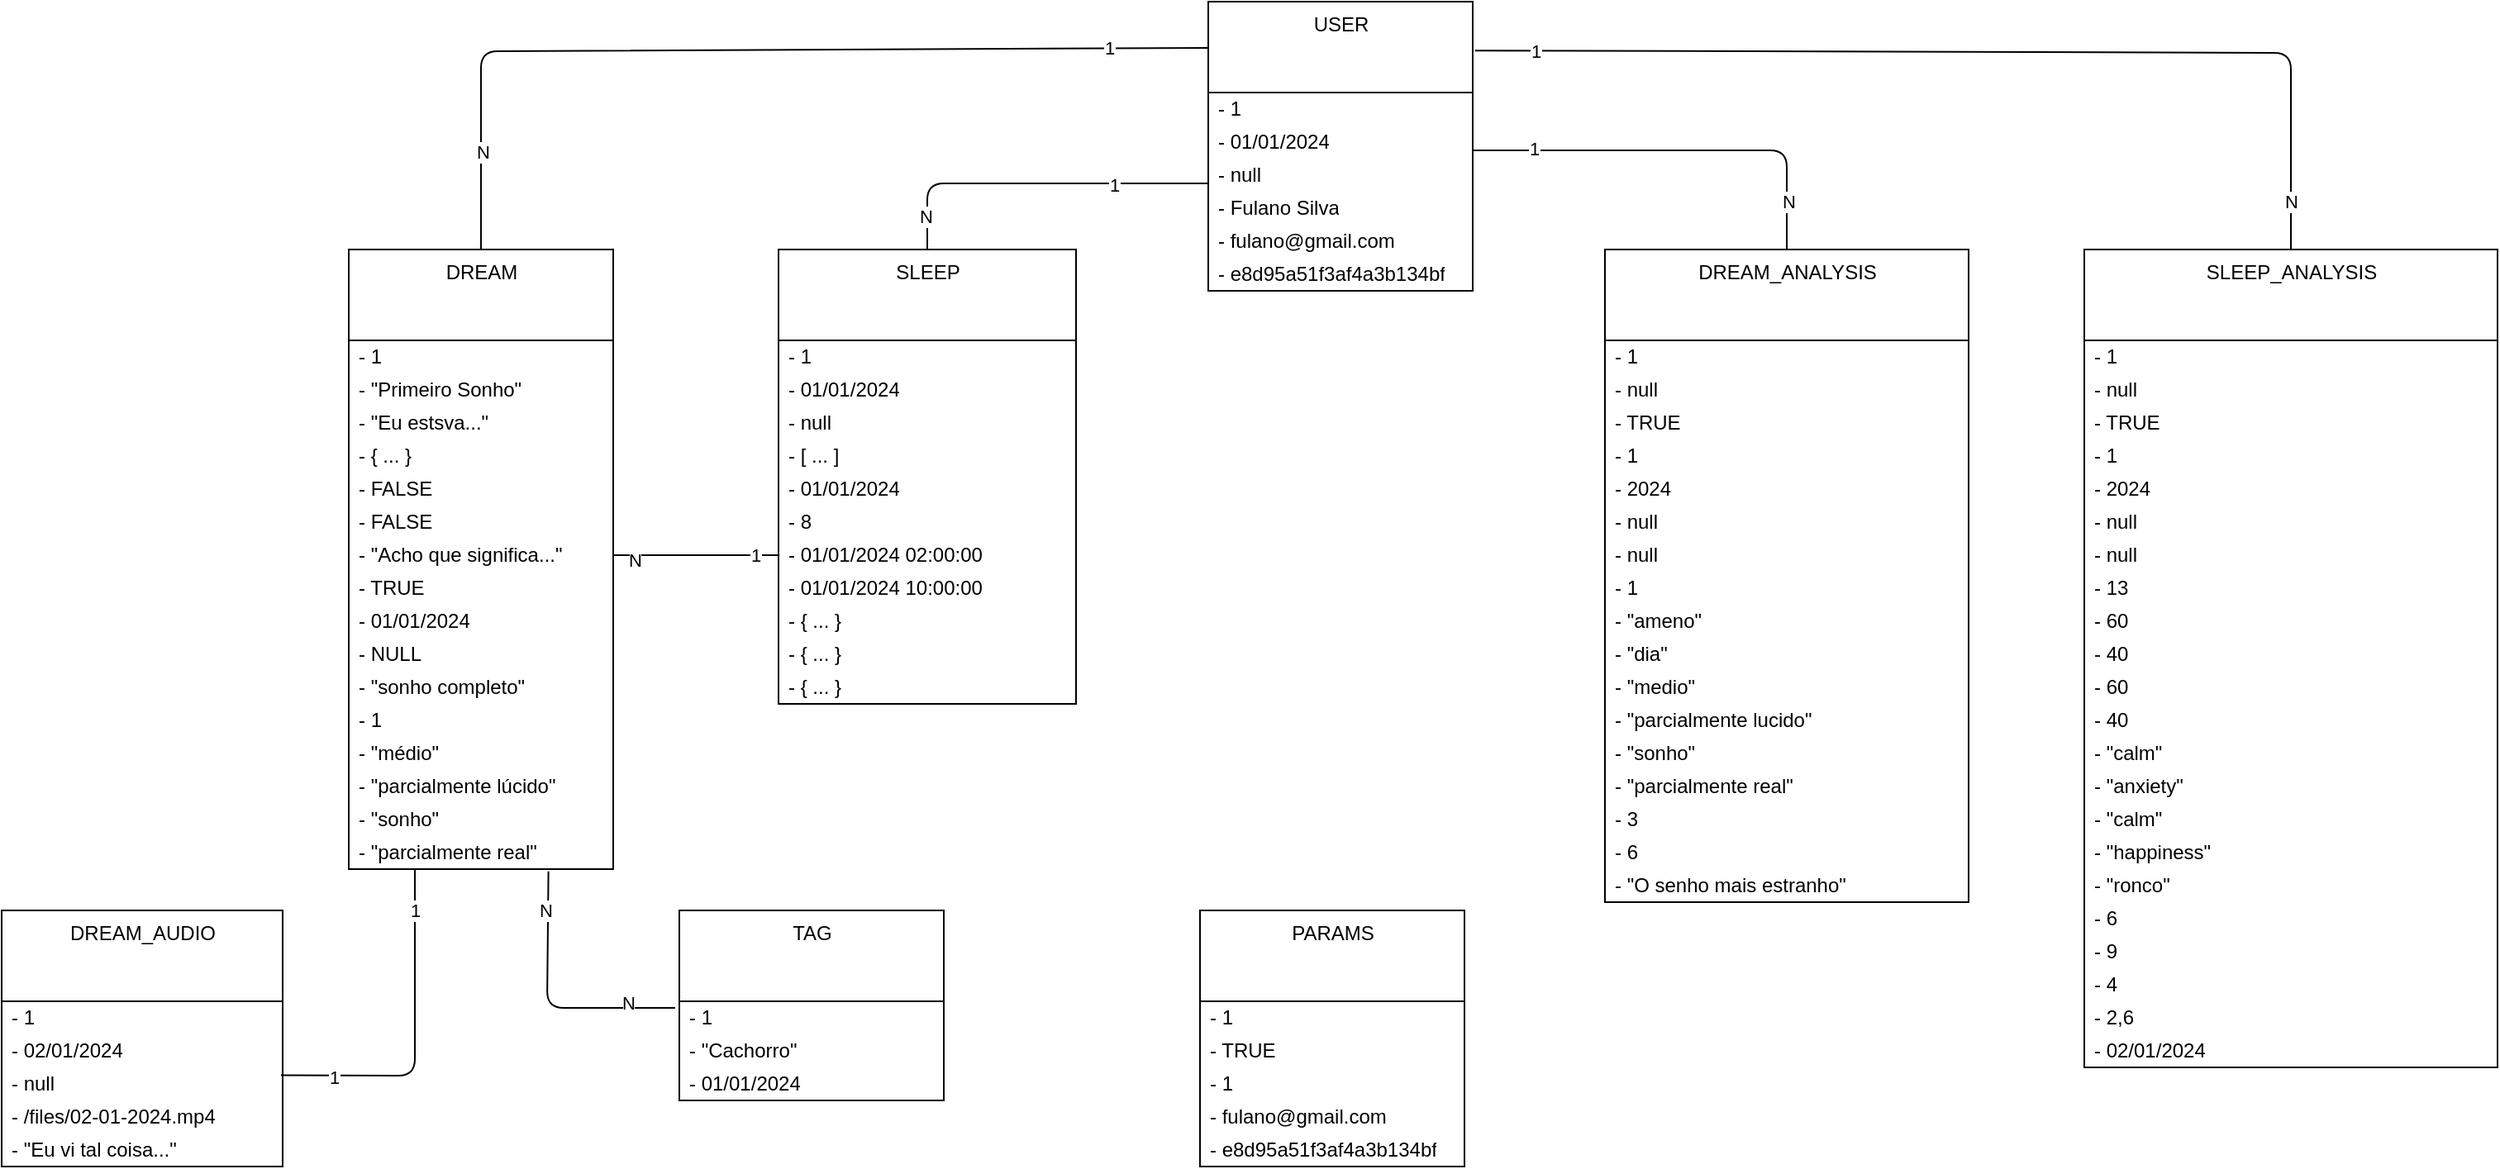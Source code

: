 <mxfile>
    <diagram id="lGCFQGRZhw7MTTtFVWTq" name="Page-1">
        <mxGraphModel dx="1491" dy="1797" grid="1" gridSize="10" guides="1" tooltips="1" connect="1" arrows="1" fold="1" page="1" pageScale="1" pageWidth="850" pageHeight="1100" math="0" shadow="0">
            <root>
                <mxCell id="0"/>
                <mxCell id="1" parent="0"/>
                <mxCell id="37" value="USER" style="swimlane;fontStyle=0;align=center;verticalAlign=top;childLayout=stackLayout;horizontal=1;startSize=55;horizontalStack=0;resizeParent=1;resizeParentMax=0;resizeLast=0;collapsible=0;marginBottom=0;html=1;rounded=0;strokeColor=default;strokeWidth=1;" parent="1" vertex="1">
                    <mxGeometry x="240" y="-550" width="160" height="175" as="geometry"/>
                </mxCell>
                <mxCell id="48" value="- 1" style="text;html=1;strokeColor=none;fillColor=none;align=left;verticalAlign=middle;spacingLeft=4;spacingRight=4;overflow=hidden;rotatable=0;points=[[0,0.5],[1,0.5]];portConstraint=eastwest;rounded=0;strokeWidth=1;" parent="37" vertex="1">
                    <mxGeometry y="55" width="160" height="20" as="geometry"/>
                </mxCell>
                <mxCell id="53" value="- 01/01/2024" style="text;html=1;strokeColor=none;fillColor=none;align=left;verticalAlign=middle;spacingLeft=4;spacingRight=4;overflow=hidden;rotatable=0;points=[[0,0.5],[1,0.5]];portConstraint=eastwest;rounded=0;strokeWidth=1;" parent="37" vertex="1">
                    <mxGeometry y="75" width="160" height="20" as="geometry"/>
                </mxCell>
                <mxCell id="97" value="- null" style="text;html=1;strokeColor=none;fillColor=none;align=left;verticalAlign=middle;spacingLeft=4;spacingRight=4;overflow=hidden;rotatable=0;points=[[0,0.5],[1,0.5]];portConstraint=eastwest;rounded=0;strokeWidth=1;" parent="37" vertex="1">
                    <mxGeometry y="95" width="160" height="20" as="geometry"/>
                </mxCell>
                <mxCell id="56" value="- Fulano Silva" style="text;html=1;strokeColor=none;fillColor=none;align=left;verticalAlign=middle;spacingLeft=4;spacingRight=4;overflow=hidden;rotatable=0;points=[[0,0.5],[1,0.5]];portConstraint=eastwest;rounded=0;strokeWidth=1;" parent="37" vertex="1">
                    <mxGeometry y="115" width="160" height="20" as="geometry"/>
                </mxCell>
                <mxCell id="55" value="- fulano@gmail.com" style="text;html=1;strokeColor=none;fillColor=none;align=left;verticalAlign=middle;spacingLeft=4;spacingRight=4;overflow=hidden;rotatable=0;points=[[0,0.5],[1,0.5]];portConstraint=eastwest;rounded=0;strokeWidth=1;" parent="37" vertex="1">
                    <mxGeometry y="135" width="160" height="20" as="geometry"/>
                </mxCell>
                <mxCell id="54" value="-&amp;nbsp;e8d95a51f3af4a3b134bf" style="text;html=1;strokeColor=none;fillColor=none;align=left;verticalAlign=middle;spacingLeft=4;spacingRight=4;overflow=hidden;rotatable=0;points=[[0,0.5],[1,0.5]];portConstraint=eastwest;rounded=0;strokeWidth=1;" parent="37" vertex="1">
                    <mxGeometry y="155" width="160" height="20" as="geometry"/>
                </mxCell>
                <mxCell id="103" style="edgeStyle=none;html=1;entryX=0;entryY=0.75;entryDx=0;entryDy=0;strokeColor=default;endArrow=none;endFill=0;exitX=0.5;exitY=0;exitDx=0;exitDy=0;entryPerimeter=0;" parent="1" source="49" target="97" edge="1">
                    <mxGeometry relative="1" as="geometry">
                        <Array as="points">
                            <mxPoint x="70" y="-440"/>
                        </Array>
                    </mxGeometry>
                </mxCell>
                <mxCell id="109" value="N" style="edgeLabel;html=1;align=center;verticalAlign=middle;resizable=0;points=[];" parent="103" vertex="1" connectable="0">
                    <mxGeometry x="-0.762" y="1" relative="1" as="geometry">
                        <mxPoint y="5" as="offset"/>
                    </mxGeometry>
                </mxCell>
                <mxCell id="110" value="1" style="edgeLabel;html=1;align=center;verticalAlign=middle;resizable=0;points=[];" parent="103" vertex="1" connectable="0">
                    <mxGeometry x="0.536" y="-1" relative="1" as="geometry">
                        <mxPoint x="-9" as="offset"/>
                    </mxGeometry>
                </mxCell>
                <mxCell id="49" value="SLEEP" style="swimlane;fontStyle=0;align=center;verticalAlign=top;childLayout=stackLayout;horizontal=1;startSize=55;horizontalStack=0;resizeParent=1;resizeParentMax=0;resizeLast=0;collapsible=0;marginBottom=0;html=1;rounded=0;strokeColor=default;strokeWidth=1;" parent="1" vertex="1">
                    <mxGeometry x="-20" y="-400" width="180" height="275" as="geometry"/>
                </mxCell>
                <mxCell id="50" value="- 1" style="text;html=1;strokeColor=none;fillColor=none;align=left;verticalAlign=middle;spacingLeft=4;spacingRight=4;overflow=hidden;rotatable=0;points=[[0,0.5],[1,0.5]];portConstraint=eastwest;rounded=0;strokeWidth=1;" parent="49" vertex="1">
                    <mxGeometry y="55" width="180" height="20" as="geometry"/>
                </mxCell>
                <mxCell id="61" value="- 01/01/2024" style="text;html=1;strokeColor=none;fillColor=none;align=left;verticalAlign=middle;spacingLeft=4;spacingRight=4;overflow=hidden;rotatable=0;points=[[0,0.5],[1,0.5]];portConstraint=eastwest;rounded=0;strokeWidth=1;" parent="49" vertex="1">
                    <mxGeometry y="75" width="180" height="20" as="geometry"/>
                </mxCell>
                <mxCell id="99" value="- null" style="text;html=1;strokeColor=none;fillColor=none;align=left;verticalAlign=middle;spacingLeft=4;spacingRight=4;overflow=hidden;rotatable=0;points=[[0,0.5],[1,0.5]];portConstraint=eastwest;rounded=0;strokeWidth=1;" parent="49" vertex="1">
                    <mxGeometry y="95" width="180" height="20" as="geometry"/>
                </mxCell>
                <mxCell id="68" value="- [ ... ]" style="text;html=1;strokeColor=none;fillColor=none;align=left;verticalAlign=middle;spacingLeft=4;spacingRight=4;overflow=hidden;rotatable=0;points=[[0,0.5],[1,0.5]];portConstraint=eastwest;rounded=0;strokeWidth=1;" parent="49" vertex="1">
                    <mxGeometry y="115" width="180" height="20" as="geometry"/>
                </mxCell>
                <mxCell id="67" value="- 01/01/2024" style="text;html=1;strokeColor=none;fillColor=none;align=left;verticalAlign=middle;spacingLeft=4;spacingRight=4;overflow=hidden;rotatable=0;points=[[0,0.5],[1,0.5]];portConstraint=eastwest;rounded=0;strokeWidth=1;" parent="49" vertex="1">
                    <mxGeometry y="135" width="180" height="20" as="geometry"/>
                </mxCell>
                <mxCell id="66" value="- 8" style="text;html=1;strokeColor=none;fillColor=none;align=left;verticalAlign=middle;spacingLeft=4;spacingRight=4;overflow=hidden;rotatable=0;points=[[0,0.5],[1,0.5]];portConstraint=eastwest;rounded=0;strokeWidth=1;" parent="49" vertex="1">
                    <mxGeometry y="155" width="180" height="20" as="geometry"/>
                </mxCell>
                <mxCell id="65" value="- 01/01/2024 02:00:00" style="text;html=1;strokeColor=none;fillColor=none;align=left;verticalAlign=middle;spacingLeft=4;spacingRight=4;overflow=hidden;rotatable=0;points=[[0,0.5],[1,0.5]];portConstraint=eastwest;rounded=0;strokeWidth=1;" parent="49" vertex="1">
                    <mxGeometry y="175" width="180" height="20" as="geometry"/>
                </mxCell>
                <mxCell id="64" value="- 01/01/2024 10:00:00" style="text;html=1;strokeColor=none;fillColor=none;align=left;verticalAlign=middle;spacingLeft=4;spacingRight=4;overflow=hidden;rotatable=0;points=[[0,0.5],[1,0.5]];portConstraint=eastwest;rounded=0;strokeWidth=1;" parent="49" vertex="1">
                    <mxGeometry y="195" width="180" height="20" as="geometry"/>
                </mxCell>
                <mxCell id="63" value="- { ... }" style="text;html=1;strokeColor=none;fillColor=none;align=left;verticalAlign=middle;spacingLeft=4;spacingRight=4;overflow=hidden;rotatable=0;points=[[0,0.5],[1,0.5]];portConstraint=eastwest;rounded=0;strokeWidth=1;" parent="49" vertex="1">
                    <mxGeometry y="215" width="180" height="20" as="geometry"/>
                </mxCell>
                <mxCell id="127" value="- { ... }" style="text;html=1;strokeColor=none;fillColor=none;align=left;verticalAlign=middle;spacingLeft=4;spacingRight=4;overflow=hidden;rotatable=0;points=[[0,0.5],[1,0.5]];portConstraint=eastwest;rounded=0;strokeWidth=1;" parent="49" vertex="1">
                    <mxGeometry y="235" width="180" height="20" as="geometry"/>
                </mxCell>
                <mxCell id="62" value="- { ... }" style="text;html=1;strokeColor=none;fillColor=none;align=left;verticalAlign=middle;spacingLeft=4;spacingRight=4;overflow=hidden;rotatable=0;points=[[0,0.5],[1,0.5]];portConstraint=eastwest;rounded=0;strokeWidth=1;" parent="49" vertex="1">
                    <mxGeometry y="255" width="180" height="20" as="geometry"/>
                </mxCell>
                <mxCell id="72" value="DREAM" style="swimlane;fontStyle=0;align=center;verticalAlign=top;childLayout=stackLayout;horizontal=1;startSize=55;horizontalStack=0;resizeParent=1;resizeParentMax=0;resizeLast=0;collapsible=0;marginBottom=0;html=1;rounded=0;strokeColor=default;strokeWidth=1;" parent="1" vertex="1">
                    <mxGeometry x="-280" y="-400" width="160" height="375" as="geometry"/>
                </mxCell>
                <mxCell id="73" value="- 1" style="text;html=1;strokeColor=none;fillColor=none;align=left;verticalAlign=middle;spacingLeft=4;spacingRight=4;overflow=hidden;rotatable=0;points=[[0,0.5],[1,0.5]];portConstraint=eastwest;rounded=0;strokeWidth=1;" parent="72" vertex="1">
                    <mxGeometry y="55" width="160" height="20" as="geometry"/>
                </mxCell>
                <mxCell id="96" value="- &quot;Primeiro Sonho&quot;" style="text;html=1;strokeColor=none;fillColor=none;align=left;verticalAlign=middle;spacingLeft=4;spacingRight=4;overflow=hidden;rotatable=0;points=[[0,0.5],[1,0.5]];portConstraint=eastwest;rounded=0;strokeWidth=1;" parent="72" vertex="1">
                    <mxGeometry y="75" width="160" height="20" as="geometry"/>
                </mxCell>
                <mxCell id="86" value="- &quot;Eu estsva...&quot;" style="text;html=1;strokeColor=none;fillColor=none;align=left;verticalAlign=middle;spacingLeft=4;spacingRight=4;overflow=hidden;rotatable=0;points=[[0,0.5],[1,0.5]];portConstraint=eastwest;rounded=0;strokeWidth=1;" parent="72" vertex="1">
                    <mxGeometry y="95" width="160" height="20" as="geometry"/>
                </mxCell>
                <mxCell id="78" value="- { ... }" style="text;html=1;strokeColor=none;fillColor=none;align=left;verticalAlign=middle;spacingLeft=4;spacingRight=4;overflow=hidden;rotatable=0;points=[[0,0.5],[1,0.5]];portConstraint=eastwest;rounded=0;strokeWidth=1;" parent="72" vertex="1">
                    <mxGeometry y="115" width="160" height="20" as="geometry"/>
                </mxCell>
                <mxCell id="77" value="- FALSE" style="text;html=1;strokeColor=none;fillColor=none;align=left;verticalAlign=middle;spacingLeft=4;spacingRight=4;overflow=hidden;rotatable=0;points=[[0,0.5],[1,0.5]];portConstraint=eastwest;rounded=0;strokeWidth=1;" parent="72" vertex="1">
                    <mxGeometry y="135" width="160" height="20" as="geometry"/>
                </mxCell>
                <mxCell id="76" value="- FALSE" style="text;html=1;strokeColor=none;fillColor=none;align=left;verticalAlign=middle;spacingLeft=4;spacingRight=4;overflow=hidden;rotatable=0;points=[[0,0.5],[1,0.5]];portConstraint=eastwest;rounded=0;strokeWidth=1;" parent="72" vertex="1">
                    <mxGeometry y="155" width="160" height="20" as="geometry"/>
                </mxCell>
                <mxCell id="84" value="- &quot;Acho que significa...&quot;" style="text;html=1;strokeColor=none;fillColor=none;align=left;verticalAlign=middle;spacingLeft=4;spacingRight=4;overflow=hidden;rotatable=0;points=[[0,0.5],[1,0.5]];portConstraint=eastwest;rounded=0;strokeWidth=1;" parent="72" vertex="1">
                    <mxGeometry y="175" width="160" height="20" as="geometry"/>
                </mxCell>
                <mxCell id="128" value="- TRUE" style="text;html=1;strokeColor=none;fillColor=none;align=left;verticalAlign=middle;spacingLeft=4;spacingRight=4;overflow=hidden;rotatable=0;points=[[0,0.5],[1,0.5]];portConstraint=eastwest;rounded=0;strokeWidth=1;" parent="72" vertex="1">
                    <mxGeometry y="195" width="160" height="20" as="geometry"/>
                </mxCell>
                <mxCell id="83" value="- 01/01/2024" style="text;html=1;strokeColor=none;fillColor=none;align=left;verticalAlign=middle;spacingLeft=4;spacingRight=4;overflow=hidden;rotatable=0;points=[[0,0.5],[1,0.5]];portConstraint=eastwest;rounded=0;strokeWidth=1;" parent="72" vertex="1">
                    <mxGeometry y="215" width="160" height="20" as="geometry"/>
                </mxCell>
                <mxCell id="82" value="- NULL" style="text;html=1;strokeColor=none;fillColor=none;align=left;verticalAlign=middle;spacingLeft=4;spacingRight=4;overflow=hidden;rotatable=0;points=[[0,0.5],[1,0.5]];portConstraint=eastwest;rounded=0;strokeWidth=1;" parent="72" vertex="1">
                    <mxGeometry y="235" width="160" height="20" as="geometry"/>
                </mxCell>
                <mxCell id="81" value="- &quot;sonho completo&quot;" style="text;html=1;strokeColor=none;fillColor=none;align=left;verticalAlign=middle;spacingLeft=4;spacingRight=4;overflow=hidden;rotatable=0;points=[[0,0.5],[1,0.5]];portConstraint=eastwest;rounded=0;strokeWidth=1;" parent="72" vertex="1">
                    <mxGeometry y="255" width="160" height="20" as="geometry"/>
                </mxCell>
                <mxCell id="87" value="- 1" style="text;html=1;strokeColor=none;fillColor=none;align=left;verticalAlign=middle;spacingLeft=4;spacingRight=4;overflow=hidden;rotatable=0;points=[[0,0.5],[1,0.5]];portConstraint=eastwest;rounded=0;strokeWidth=1;" parent="72" vertex="1">
                    <mxGeometry y="275" width="160" height="20" as="geometry"/>
                </mxCell>
                <mxCell id="207" value="- &quot;médio&quot;" style="text;html=1;strokeColor=none;fillColor=none;align=left;verticalAlign=middle;spacingLeft=4;spacingRight=4;overflow=hidden;rotatable=0;points=[[0,0.5],[1,0.5]];portConstraint=eastwest;rounded=0;strokeWidth=1;" parent="72" vertex="1">
                    <mxGeometry y="295" width="160" height="20" as="geometry"/>
                </mxCell>
                <mxCell id="208" value="- &quot;parcialmente lúcido&quot;" style="text;html=1;strokeColor=none;fillColor=none;align=left;verticalAlign=middle;spacingLeft=4;spacingRight=4;overflow=hidden;rotatable=0;points=[[0,0.5],[1,0.5]];portConstraint=eastwest;rounded=0;strokeWidth=1;" parent="72" vertex="1">
                    <mxGeometry y="315" width="160" height="20" as="geometry"/>
                </mxCell>
                <mxCell id="123" value="- &quot;sonho&quot;" style="text;html=1;strokeColor=none;fillColor=none;align=left;verticalAlign=middle;spacingLeft=4;spacingRight=4;overflow=hidden;rotatable=0;points=[[0,0.5],[1,0.5]];portConstraint=eastwest;rounded=0;strokeWidth=1;" parent="72" vertex="1">
                    <mxGeometry y="335" width="160" height="20" as="geometry"/>
                </mxCell>
                <mxCell id="209" value="- &quot;parcialmente real&quot;" style="text;html=1;strokeColor=none;fillColor=none;align=left;verticalAlign=middle;spacingLeft=4;spacingRight=4;overflow=hidden;rotatable=0;points=[[0,0.5],[1,0.5]];portConstraint=eastwest;rounded=0;strokeWidth=1;" parent="72" vertex="1">
                    <mxGeometry y="355" width="160" height="20" as="geometry"/>
                </mxCell>
                <mxCell id="88" value="TAG" style="swimlane;fontStyle=0;align=center;verticalAlign=top;childLayout=stackLayout;horizontal=1;startSize=55;horizontalStack=0;resizeParent=1;resizeParentMax=0;resizeLast=0;collapsible=0;marginBottom=0;html=1;rounded=0;strokeColor=default;strokeWidth=1;" parent="1" vertex="1">
                    <mxGeometry x="-80" width="160" height="115" as="geometry"/>
                </mxCell>
                <mxCell id="89" value="- 1" style="text;html=1;strokeColor=none;fillColor=none;align=left;verticalAlign=middle;spacingLeft=4;spacingRight=4;overflow=hidden;rotatable=0;points=[[0,0.5],[1,0.5]];portConstraint=eastwest;rounded=0;strokeWidth=1;" parent="88" vertex="1">
                    <mxGeometry y="55" width="160" height="20" as="geometry"/>
                </mxCell>
                <mxCell id="93" value="- &quot;Cachorro&quot;" style="text;html=1;strokeColor=none;fillColor=none;align=left;verticalAlign=middle;spacingLeft=4;spacingRight=4;overflow=hidden;rotatable=0;points=[[0,0.5],[1,0.5]];portConstraint=eastwest;rounded=0;strokeWidth=1;" parent="88" vertex="1">
                    <mxGeometry y="75" width="160" height="20" as="geometry"/>
                </mxCell>
                <mxCell id="92" value="- 01/01/2024" style="text;html=1;strokeColor=none;fillColor=none;align=left;verticalAlign=middle;spacingLeft=4;spacingRight=4;overflow=hidden;rotatable=0;points=[[0,0.5],[1,0.5]];portConstraint=eastwest;rounded=0;strokeWidth=1;" parent="88" vertex="1">
                    <mxGeometry y="95" width="160" height="20" as="geometry"/>
                </mxCell>
                <mxCell id="100" style="edgeStyle=none;html=1;entryX=0.5;entryY=0;entryDx=0;entryDy=0;strokeColor=default;endArrow=none;endFill=0;exitX=-0.002;exitY=0.16;exitDx=0;exitDy=0;exitPerimeter=0;" parent="1" source="37" target="72" edge="1">
                    <mxGeometry relative="1" as="geometry">
                        <mxPoint y="-360" as="sourcePoint"/>
                        <Array as="points">
                            <mxPoint x="-200" y="-520"/>
                        </Array>
                    </mxGeometry>
                </mxCell>
                <mxCell id="107" value="1" style="edgeLabel;html=1;align=center;verticalAlign=middle;resizable=0;points=[];" parent="100" vertex="1" connectable="0">
                    <mxGeometry x="-0.63" y="-1" relative="1" as="geometry">
                        <mxPoint x="44" as="offset"/>
                    </mxGeometry>
                </mxCell>
                <mxCell id="108" value="N" style="edgeLabel;html=1;align=center;verticalAlign=middle;resizable=0;points=[];" parent="100" vertex="1" connectable="0">
                    <mxGeometry x="0.808" y="1" relative="1" as="geometry">
                        <mxPoint y="-6" as="offset"/>
                    </mxGeometry>
                </mxCell>
                <mxCell id="104" style="edgeStyle=none;html=1;entryX=1;entryY=0.5;entryDx=0;entryDy=0;strokeColor=default;endArrow=none;endFill=0;" parent="1" source="65" target="84" edge="1">
                    <mxGeometry relative="1" as="geometry"/>
                </mxCell>
                <mxCell id="111" value="1" style="edgeLabel;html=1;align=center;verticalAlign=middle;resizable=0;points=[];" parent="104" vertex="1" connectable="0">
                    <mxGeometry x="-0.708" relative="1" as="geometry">
                        <mxPoint as="offset"/>
                    </mxGeometry>
                </mxCell>
                <mxCell id="112" value="N" style="edgeLabel;html=1;align=center;verticalAlign=middle;resizable=0;points=[];" parent="104" vertex="1" connectable="0">
                    <mxGeometry x="0.754" y="3" relative="1" as="geometry">
                        <mxPoint as="offset"/>
                    </mxGeometry>
                </mxCell>
                <mxCell id="210" style="edgeStyle=none;html=1;entryX=-0.016;entryY=0.2;entryDx=0;entryDy=0;endArrow=none;endFill=0;exitX=0.755;exitY=1.07;exitDx=0;exitDy=0;exitPerimeter=0;entryPerimeter=0;" parent="1" source="209" target="89" edge="1">
                    <mxGeometry relative="1" as="geometry">
                        <mxPoint x="-160.16" y="-1.8" as="sourcePoint"/>
                        <Array as="points">
                            <mxPoint x="-160" y="59"/>
                        </Array>
                        <mxPoint x="-79.84" y="200.1" as="targetPoint"/>
                    </mxGeometry>
                </mxCell>
                <mxCell id="211" value="N" style="edgeLabel;html=1;align=center;verticalAlign=middle;resizable=0;points=[];" parent="210" vertex="1" connectable="0">
                    <mxGeometry x="-0.819" y="-2" relative="1" as="geometry">
                        <mxPoint y="9" as="offset"/>
                    </mxGeometry>
                </mxCell>
                <mxCell id="212" value="N" style="edgeLabel;html=1;align=center;verticalAlign=middle;resizable=0;points=[];" parent="210" vertex="1" connectable="0">
                    <mxGeometry x="0.776" y="3" relative="1" as="geometry">
                        <mxPoint x="-11" as="offset"/>
                    </mxGeometry>
                </mxCell>
                <mxCell id="236" value="1" style="edgeStyle=none;html=1;exitX=0.994;exitY=0.239;exitDx=0;exitDy=0;exitPerimeter=0;endArrow=none;endFill=0;entryX=0.25;entryY=1;entryDx=0;entryDy=0;" parent="1" source="216" target="72" edge="1">
                    <mxGeometry x="-0.684" y="-1" relative="1" as="geometry">
                        <mxPoint x="-240" as="targetPoint"/>
                        <Array as="points">
                            <mxPoint x="-240" y="100"/>
                        </Array>
                        <mxPoint as="offset"/>
                    </mxGeometry>
                </mxCell>
                <mxCell id="238" value="1" style="edgeLabel;html=1;align=center;verticalAlign=middle;resizable=0;points=[];" parent="236" vertex="1" connectable="0">
                    <mxGeometry x="0.816" y="2" relative="1" as="geometry">
                        <mxPoint x="2" y="6" as="offset"/>
                    </mxGeometry>
                </mxCell>
                <mxCell id="213" value="DREAM_AUDIO" style="swimlane;fontStyle=0;align=center;verticalAlign=top;childLayout=stackLayout;horizontal=1;startSize=55;horizontalStack=0;resizeParent=1;resizeParentMax=0;resizeLast=0;collapsible=0;marginBottom=0;html=1;rounded=0;strokeColor=default;strokeWidth=1;" parent="1" vertex="1">
                    <mxGeometry x="-490" width="170" height="155" as="geometry"/>
                </mxCell>
                <mxCell id="214" value="- 1" style="text;html=1;strokeColor=none;fillColor=none;align=left;verticalAlign=middle;spacingLeft=4;spacingRight=4;overflow=hidden;rotatable=0;points=[[0,0.5],[1,0.5]];portConstraint=eastwest;rounded=0;strokeWidth=1;" parent="213" vertex="1">
                    <mxGeometry y="55" width="170" height="20" as="geometry"/>
                </mxCell>
                <mxCell id="215" value="- 02/01/2024" style="text;html=1;strokeColor=none;fillColor=none;align=left;verticalAlign=middle;spacingLeft=4;spacingRight=4;overflow=hidden;rotatable=0;points=[[0,0.5],[1,0.5]];portConstraint=eastwest;rounded=0;strokeWidth=1;" parent="213" vertex="1">
                    <mxGeometry y="75" width="170" height="20" as="geometry"/>
                </mxCell>
                <mxCell id="216" value="- null" style="text;html=1;strokeColor=none;fillColor=none;align=left;verticalAlign=middle;spacingLeft=4;spacingRight=4;overflow=hidden;rotatable=0;points=[[0,0.5],[1,0.5]];portConstraint=eastwest;rounded=0;strokeWidth=1;" parent="213" vertex="1">
                    <mxGeometry y="95" width="170" height="20" as="geometry"/>
                </mxCell>
                <mxCell id="230" value="- /files/02-01-2024.mp4" style="text;html=1;strokeColor=none;fillColor=none;align=left;verticalAlign=middle;spacingLeft=4;spacingRight=4;overflow=hidden;rotatable=0;points=[[0,0.5],[1,0.5]];portConstraint=eastwest;rounded=0;strokeWidth=1;" parent="213" vertex="1">
                    <mxGeometry y="115" width="170" height="20" as="geometry"/>
                </mxCell>
                <mxCell id="239" value="- &quot;Eu vi tal coisa...&quot;" style="text;html=1;strokeColor=none;fillColor=none;align=left;verticalAlign=middle;spacingLeft=4;spacingRight=4;overflow=hidden;rotatable=0;points=[[0,0.5],[1,0.5]];portConstraint=eastwest;rounded=0;strokeWidth=1;" parent="213" vertex="1">
                    <mxGeometry y="135" width="170" height="20" as="geometry"/>
                </mxCell>
                <mxCell id="240" value="DREAM_ANALYSIS" style="swimlane;fontStyle=0;align=center;verticalAlign=top;childLayout=stackLayout;horizontal=1;startSize=55;horizontalStack=0;resizeParent=1;resizeParentMax=0;resizeLast=0;collapsible=0;marginBottom=0;html=1;rounded=0;strokeColor=default;strokeWidth=1;" parent="1" vertex="1">
                    <mxGeometry x="480" y="-400" width="220" height="395" as="geometry"/>
                </mxCell>
                <mxCell id="241" value="- 1" style="text;html=1;strokeColor=none;fillColor=none;align=left;verticalAlign=middle;spacingLeft=4;spacingRight=4;overflow=hidden;rotatable=0;points=[[0,0.5],[1,0.5]];portConstraint=eastwest;rounded=0;strokeWidth=1;" parent="240" vertex="1">
                    <mxGeometry y="55" width="220" height="20" as="geometry"/>
                </mxCell>
                <mxCell id="244" value="- null" style="text;html=1;strokeColor=none;fillColor=none;align=left;verticalAlign=middle;spacingLeft=4;spacingRight=4;overflow=hidden;rotatable=0;points=[[0,0.5],[1,0.5]];portConstraint=eastwest;rounded=0;strokeWidth=1;" parent="240" vertex="1">
                    <mxGeometry y="75" width="220" height="20" as="geometry"/>
                </mxCell>
                <mxCell id="345" value="- TRUE" style="text;html=1;strokeColor=none;fillColor=none;align=left;verticalAlign=middle;spacingLeft=4;spacingRight=4;overflow=hidden;rotatable=0;points=[[0,0.5],[1,0.5]];portConstraint=eastwest;rounded=0;strokeWidth=1;" parent="240" vertex="1">
                    <mxGeometry y="95" width="220" height="20" as="geometry"/>
                </mxCell>
                <mxCell id="262" value="- 1" style="text;html=1;strokeColor=none;fillColor=none;align=left;verticalAlign=middle;spacingLeft=4;spacingRight=4;overflow=hidden;rotatable=0;points=[[0,0.5],[1,0.5]];portConstraint=eastwest;rounded=0;strokeWidth=1;" parent="240" vertex="1">
                    <mxGeometry y="115" width="220" height="20" as="geometry"/>
                </mxCell>
                <mxCell id="364" value="- 2024" style="text;html=1;strokeColor=none;fillColor=none;align=left;verticalAlign=middle;spacingLeft=4;spacingRight=4;overflow=hidden;rotatable=0;points=[[0,0.5],[1,0.5]];portConstraint=eastwest;rounded=0;strokeWidth=1;" parent="240" vertex="1">
                    <mxGeometry y="135" width="220" height="20" as="geometry"/>
                </mxCell>
                <mxCell id="261" value="- null" style="text;html=1;strokeColor=none;fillColor=none;align=left;verticalAlign=middle;spacingLeft=4;spacingRight=4;overflow=hidden;rotatable=0;points=[[0,0.5],[1,0.5]];portConstraint=eastwest;rounded=0;strokeWidth=1;" parent="240" vertex="1">
                    <mxGeometry y="155" width="220" height="20" as="geometry"/>
                </mxCell>
                <mxCell id="260" value="- null" style="text;html=1;strokeColor=none;fillColor=none;align=left;verticalAlign=middle;spacingLeft=4;spacingRight=4;overflow=hidden;rotatable=0;points=[[0,0.5],[1,0.5]];portConstraint=eastwest;rounded=0;strokeWidth=1;" parent="240" vertex="1">
                    <mxGeometry y="175" width="220" height="20" as="geometry"/>
                </mxCell>
                <mxCell id="265" value="- 1" style="text;html=1;strokeColor=none;fillColor=none;align=left;verticalAlign=middle;spacingLeft=4;spacingRight=4;overflow=hidden;rotatable=0;points=[[0,0.5],[1,0.5]];portConstraint=eastwest;rounded=0;strokeWidth=1;" parent="240" vertex="1">
                    <mxGeometry y="195" width="220" height="20" as="geometry"/>
                </mxCell>
                <mxCell id="303" value="- &quot;ameno&quot;" style="text;html=1;strokeColor=none;fillColor=none;align=left;verticalAlign=middle;spacingLeft=4;spacingRight=4;overflow=hidden;rotatable=0;points=[[0,0.5],[1,0.5]];portConstraint=eastwest;rounded=0;strokeWidth=1;" parent="240" vertex="1">
                    <mxGeometry y="215" width="220" height="20" as="geometry"/>
                </mxCell>
                <mxCell id="302" value="- &quot;dia&quot;" style="text;html=1;strokeColor=none;fillColor=none;align=left;verticalAlign=middle;spacingLeft=4;spacingRight=4;overflow=hidden;rotatable=0;points=[[0,0.5],[1,0.5]];portConstraint=eastwest;rounded=0;strokeWidth=1;" parent="240" vertex="1">
                    <mxGeometry y="235" width="220" height="20" as="geometry"/>
                </mxCell>
                <mxCell id="301" value="- &quot;medio&quot;" style="text;html=1;strokeColor=none;fillColor=none;align=left;verticalAlign=middle;spacingLeft=4;spacingRight=4;overflow=hidden;rotatable=0;points=[[0,0.5],[1,0.5]];portConstraint=eastwest;rounded=0;strokeWidth=1;" parent="240" vertex="1">
                    <mxGeometry y="255" width="220" height="20" as="geometry"/>
                </mxCell>
                <mxCell id="300" value="- &quot;parcialmente lucido&quot;" style="text;html=1;strokeColor=none;fillColor=none;align=left;verticalAlign=middle;spacingLeft=4;spacingRight=4;overflow=hidden;rotatable=0;points=[[0,0.5],[1,0.5]];portConstraint=eastwest;rounded=0;strokeWidth=1;" parent="240" vertex="1">
                    <mxGeometry y="275" width="220" height="20" as="geometry"/>
                </mxCell>
                <mxCell id="299" value="- &quot;sonho&quot;" style="text;html=1;strokeColor=none;fillColor=none;align=left;verticalAlign=middle;spacingLeft=4;spacingRight=4;overflow=hidden;rotatable=0;points=[[0,0.5],[1,0.5]];portConstraint=eastwest;rounded=0;strokeWidth=1;" parent="240" vertex="1">
                    <mxGeometry y="295" width="220" height="20" as="geometry"/>
                </mxCell>
                <mxCell id="264" value="- &quot;parcialmente real&quot;" style="text;html=1;strokeColor=none;fillColor=none;align=left;verticalAlign=middle;spacingLeft=4;spacingRight=4;overflow=hidden;rotatable=0;points=[[0,0.5],[1,0.5]];portConstraint=eastwest;rounded=0;strokeWidth=1;" parent="240" vertex="1">
                    <mxGeometry y="315" width="220" height="20" as="geometry"/>
                </mxCell>
                <mxCell id="263" value="- 3" style="text;html=1;strokeColor=none;fillColor=none;align=left;verticalAlign=middle;spacingLeft=4;spacingRight=4;overflow=hidden;rotatable=0;points=[[0,0.5],[1,0.5]];portConstraint=eastwest;rounded=0;strokeWidth=1;" parent="240" vertex="1">
                    <mxGeometry y="335" width="220" height="20" as="geometry"/>
                </mxCell>
                <mxCell id="310" value="- 6" style="text;html=1;strokeColor=none;fillColor=none;align=left;verticalAlign=middle;spacingLeft=4;spacingRight=4;overflow=hidden;rotatable=0;points=[[0,0.5],[1,0.5]];portConstraint=eastwest;rounded=0;strokeWidth=1;" parent="240" vertex="1">
                    <mxGeometry y="355" width="220" height="20" as="geometry"/>
                </mxCell>
                <mxCell id="309" value="- &quot;O senho mais estranho&quot;" style="text;html=1;strokeColor=none;fillColor=none;align=left;verticalAlign=middle;spacingLeft=4;spacingRight=4;overflow=hidden;rotatable=0;points=[[0,0.5],[1,0.5]];portConstraint=eastwest;rounded=0;strokeWidth=1;" parent="240" vertex="1">
                    <mxGeometry y="375" width="220" height="20" as="geometry"/>
                </mxCell>
                <mxCell id="313" style="edgeStyle=none;html=1;entryX=1.009;entryY=0.169;entryDx=0;entryDy=0;endArrow=none;endFill=0;exitX=0.5;exitY=0;exitDx=0;exitDy=0;entryPerimeter=0;" parent="1" source="266" target="37" edge="1">
                    <mxGeometry relative="1" as="geometry">
                        <Array as="points">
                            <mxPoint x="895" y="-519"/>
                        </Array>
                    </mxGeometry>
                </mxCell>
                <mxCell id="315" value="1" style="edgeLabel;html=1;align=center;verticalAlign=middle;resizable=0;points=[];" parent="313" vertex="1" connectable="0">
                    <mxGeometry x="0.882" relative="1" as="geometry">
                        <mxPoint as="offset"/>
                    </mxGeometry>
                </mxCell>
                <mxCell id="316" value="N" style="edgeLabel;html=1;align=center;verticalAlign=middle;resizable=0;points=[];" parent="313" vertex="1" connectable="0">
                    <mxGeometry x="-0.904" relative="1" as="geometry">
                        <mxPoint as="offset"/>
                    </mxGeometry>
                </mxCell>
                <mxCell id="266" value="SLEEP_ANALYSIS" style="swimlane;fontStyle=0;align=center;verticalAlign=top;childLayout=stackLayout;horizontal=1;startSize=55;horizontalStack=0;resizeParent=1;resizeParentMax=0;resizeLast=0;collapsible=0;marginBottom=0;html=1;rounded=0;strokeColor=default;strokeWidth=1;" parent="1" vertex="1">
                    <mxGeometry x="770" y="-400" width="250" height="495" as="geometry"/>
                </mxCell>
                <mxCell id="267" value="- 1" style="text;html=1;strokeColor=none;fillColor=none;align=left;verticalAlign=middle;spacingLeft=4;spacingRight=4;overflow=hidden;rotatable=0;points=[[0,0.5],[1,0.5]];portConstraint=eastwest;rounded=0;strokeWidth=1;" parent="266" vertex="1">
                    <mxGeometry y="55" width="250" height="20" as="geometry"/>
                </mxCell>
                <mxCell id="268" value="- null" style="text;html=1;strokeColor=none;fillColor=none;align=left;verticalAlign=middle;spacingLeft=4;spacingRight=4;overflow=hidden;rotatable=0;points=[[0,0.5],[1,0.5]];portConstraint=eastwest;rounded=0;strokeWidth=1;" parent="266" vertex="1">
                    <mxGeometry y="75" width="250" height="20" as="geometry"/>
                </mxCell>
                <mxCell id="344" value="- TRUE" style="text;html=1;strokeColor=none;fillColor=none;align=left;verticalAlign=middle;spacingLeft=4;spacingRight=4;overflow=hidden;rotatable=0;points=[[0,0.5],[1,0.5]];portConstraint=eastwest;rounded=0;strokeWidth=1;" parent="266" vertex="1">
                    <mxGeometry y="95" width="250" height="20" as="geometry"/>
                </mxCell>
                <mxCell id="269" value="- 1" style="text;html=1;strokeColor=none;fillColor=none;align=left;verticalAlign=middle;spacingLeft=4;spacingRight=4;overflow=hidden;rotatable=0;points=[[0,0.5],[1,0.5]];portConstraint=eastwest;rounded=0;strokeWidth=1;" parent="266" vertex="1">
                    <mxGeometry y="115" width="250" height="20" as="geometry"/>
                </mxCell>
                <mxCell id="365" value="- 2024" style="text;html=1;strokeColor=none;fillColor=none;align=left;verticalAlign=middle;spacingLeft=4;spacingRight=4;overflow=hidden;rotatable=0;points=[[0,0.5],[1,0.5]];portConstraint=eastwest;rounded=0;strokeWidth=1;" parent="266" vertex="1">
                    <mxGeometry y="135" width="250" height="20" as="geometry"/>
                </mxCell>
                <mxCell id="270" value="- null" style="text;html=1;strokeColor=none;fillColor=none;align=left;verticalAlign=middle;spacingLeft=4;spacingRight=4;overflow=hidden;rotatable=0;points=[[0,0.5],[1,0.5]];portConstraint=eastwest;rounded=0;strokeWidth=1;" parent="266" vertex="1">
                    <mxGeometry y="155" width="250" height="20" as="geometry"/>
                </mxCell>
                <mxCell id="271" value="- null" style="text;html=1;strokeColor=none;fillColor=none;align=left;verticalAlign=middle;spacingLeft=4;spacingRight=4;overflow=hidden;rotatable=0;points=[[0,0.5],[1,0.5]];portConstraint=eastwest;rounded=0;strokeWidth=1;" parent="266" vertex="1">
                    <mxGeometry y="175" width="250" height="20" as="geometry"/>
                </mxCell>
                <mxCell id="272" value="- 13" style="text;html=1;strokeColor=none;fillColor=none;align=left;verticalAlign=middle;spacingLeft=4;spacingRight=4;overflow=hidden;rotatable=0;points=[[0,0.5],[1,0.5]];portConstraint=eastwest;rounded=0;strokeWidth=1;" parent="266" vertex="1">
                    <mxGeometry y="195" width="250" height="20" as="geometry"/>
                </mxCell>
                <mxCell id="273" value="- 60" style="text;html=1;strokeColor=none;fillColor=none;align=left;verticalAlign=middle;spacingLeft=4;spacingRight=4;overflow=hidden;rotatable=0;points=[[0,0.5],[1,0.5]];portConstraint=eastwest;rounded=0;strokeWidth=1;" parent="266" vertex="1">
                    <mxGeometry y="215" width="250" height="20" as="geometry"/>
                </mxCell>
                <mxCell id="274" value="- 40" style="text;html=1;strokeColor=none;fillColor=none;align=left;verticalAlign=middle;spacingLeft=4;spacingRight=4;overflow=hidden;rotatable=0;points=[[0,0.5],[1,0.5]];portConstraint=eastwest;rounded=0;strokeWidth=1;" parent="266" vertex="1">
                    <mxGeometry y="235" width="250" height="20" as="geometry"/>
                </mxCell>
                <mxCell id="280" value="- 60" style="text;html=1;strokeColor=none;fillColor=none;align=left;verticalAlign=middle;spacingLeft=4;spacingRight=4;overflow=hidden;rotatable=0;points=[[0,0.5],[1,0.5]];portConstraint=eastwest;rounded=0;strokeWidth=1;" parent="266" vertex="1">
                    <mxGeometry y="255" width="250" height="20" as="geometry"/>
                </mxCell>
                <mxCell id="281" value="- 40" style="text;html=1;strokeColor=none;fillColor=none;align=left;verticalAlign=middle;spacingLeft=4;spacingRight=4;overflow=hidden;rotatable=0;points=[[0,0.5],[1,0.5]];portConstraint=eastwest;rounded=0;strokeWidth=1;" parent="266" vertex="1">
                    <mxGeometry y="275" width="250" height="20" as="geometry"/>
                </mxCell>
                <mxCell id="279" value="- &quot;calm&quot;" style="text;html=1;strokeColor=none;fillColor=none;align=left;verticalAlign=middle;spacingLeft=4;spacingRight=4;overflow=hidden;rotatable=0;points=[[0,0.5],[1,0.5]];portConstraint=eastwest;rounded=0;strokeWidth=1;" parent="266" vertex="1">
                    <mxGeometry y="295" width="250" height="20" as="geometry"/>
                </mxCell>
                <mxCell id="285" value="- &quot;anxiety&quot;" style="text;html=1;strokeColor=none;fillColor=none;align=left;verticalAlign=middle;spacingLeft=4;spacingRight=4;overflow=hidden;rotatable=0;points=[[0,0.5],[1,0.5]];portConstraint=eastwest;rounded=0;strokeWidth=1;" parent="266" vertex="1">
                    <mxGeometry y="315" width="250" height="20" as="geometry"/>
                </mxCell>
                <mxCell id="284" value="- &quot;calm&quot;" style="text;html=1;strokeColor=none;fillColor=none;align=left;verticalAlign=middle;spacingLeft=4;spacingRight=4;overflow=hidden;rotatable=0;points=[[0,0.5],[1,0.5]];portConstraint=eastwest;rounded=0;strokeWidth=1;" parent="266" vertex="1">
                    <mxGeometry y="335" width="250" height="20" as="geometry"/>
                </mxCell>
                <mxCell id="283" value="- &quot;happiness&quot;" style="text;html=1;strokeColor=none;fillColor=none;align=left;verticalAlign=middle;spacingLeft=4;spacingRight=4;overflow=hidden;rotatable=0;points=[[0,0.5],[1,0.5]];portConstraint=eastwest;rounded=0;strokeWidth=1;" parent="266" vertex="1">
                    <mxGeometry y="355" width="250" height="20" as="geometry"/>
                </mxCell>
                <mxCell id="289" value="- &quot;ronco&quot;" style="text;html=1;strokeColor=none;fillColor=none;align=left;verticalAlign=middle;spacingLeft=4;spacingRight=4;overflow=hidden;rotatable=0;points=[[0,0.5],[1,0.5]];portConstraint=eastwest;rounded=0;strokeWidth=1;" parent="266" vertex="1">
                    <mxGeometry y="375" width="250" height="20" as="geometry"/>
                </mxCell>
                <mxCell id="288" value="- 6" style="text;html=1;strokeColor=none;fillColor=none;align=left;verticalAlign=middle;spacingLeft=4;spacingRight=4;overflow=hidden;rotatable=0;points=[[0,0.5],[1,0.5]];portConstraint=eastwest;rounded=0;strokeWidth=1;" parent="266" vertex="1">
                    <mxGeometry y="395" width="250" height="20" as="geometry"/>
                </mxCell>
                <mxCell id="291" value="- 9" style="text;html=1;strokeColor=none;fillColor=none;align=left;verticalAlign=middle;spacingLeft=4;spacingRight=4;overflow=hidden;rotatable=0;points=[[0,0.5],[1,0.5]];portConstraint=eastwest;rounded=0;strokeWidth=1;" parent="266" vertex="1">
                    <mxGeometry y="415" width="250" height="20" as="geometry"/>
                </mxCell>
                <mxCell id="287" value="- 4" style="text;html=1;strokeColor=none;fillColor=none;align=left;verticalAlign=middle;spacingLeft=4;spacingRight=4;overflow=hidden;rotatable=0;points=[[0,0.5],[1,0.5]];portConstraint=eastwest;rounded=0;strokeWidth=1;" parent="266" vertex="1">
                    <mxGeometry y="435" width="250" height="20" as="geometry"/>
                </mxCell>
                <mxCell id="290" value="- 2,6" style="text;html=1;strokeColor=none;fillColor=none;align=left;verticalAlign=middle;spacingLeft=4;spacingRight=4;overflow=hidden;rotatable=0;points=[[0,0.5],[1,0.5]];portConstraint=eastwest;rounded=0;strokeWidth=1;" parent="266" vertex="1">
                    <mxGeometry y="455" width="250" height="20" as="geometry"/>
                </mxCell>
                <mxCell id="295" value="- 02/01/2024" style="text;html=1;strokeColor=none;fillColor=none;align=left;verticalAlign=middle;spacingLeft=4;spacingRight=4;overflow=hidden;rotatable=0;points=[[0,0.5],[1,0.5]];portConstraint=eastwest;rounded=0;strokeWidth=1;" parent="266" vertex="1">
                    <mxGeometry y="475" width="250" height="20" as="geometry"/>
                </mxCell>
                <mxCell id="311" value="" style="edgeStyle=none;html=1;entryX=0.5;entryY=0;entryDx=0;entryDy=0;endArrow=none;endFill=0;exitX=1.001;exitY=0.75;exitDx=0;exitDy=0;exitPerimeter=0;" parent="1" source="53" target="240" edge="1">
                    <mxGeometry relative="1" as="geometry">
                        <Array as="points">
                            <mxPoint x="590" y="-460"/>
                        </Array>
                    </mxGeometry>
                </mxCell>
                <mxCell id="314" value="1" style="edgeLabel;html=1;align=center;verticalAlign=middle;resizable=0;points=[];" parent="311" vertex="1" connectable="0">
                    <mxGeometry x="-0.705" y="1" relative="1" as="geometry">
                        <mxPoint as="offset"/>
                    </mxGeometry>
                </mxCell>
                <mxCell id="317" value="N" style="edgeLabel;html=1;align=center;verticalAlign=middle;resizable=0;points=[];" parent="311" vertex="1" connectable="0">
                    <mxGeometry x="0.765" y="1" relative="1" as="geometry">
                        <mxPoint as="offset"/>
                    </mxGeometry>
                </mxCell>
                <mxCell id="347" value="PARAMS" style="swimlane;fontStyle=0;align=center;verticalAlign=top;childLayout=stackLayout;horizontal=1;startSize=55;horizontalStack=0;resizeParent=1;resizeParentMax=0;resizeLast=0;collapsible=0;marginBottom=0;html=1;rounded=0;strokeColor=default;strokeWidth=1;" parent="1" vertex="1">
                    <mxGeometry x="235" width="160" height="155" as="geometry"/>
                </mxCell>
                <mxCell id="348" value="- 1" style="text;html=1;strokeColor=none;fillColor=none;align=left;verticalAlign=middle;spacingLeft=4;spacingRight=4;overflow=hidden;rotatable=0;points=[[0,0.5],[1,0.5]];portConstraint=eastwest;rounded=0;strokeWidth=1;" parent="347" vertex="1">
                    <mxGeometry y="55" width="160" height="20" as="geometry"/>
                </mxCell>
                <mxCell id="350" value="- TRUE" style="text;html=1;strokeColor=none;fillColor=none;align=left;verticalAlign=middle;spacingLeft=4;spacingRight=4;overflow=hidden;rotatable=0;points=[[0,0.5],[1,0.5]];portConstraint=eastwest;rounded=0;strokeWidth=1;" parent="347" vertex="1">
                    <mxGeometry y="75" width="160" height="20" as="geometry"/>
                </mxCell>
                <mxCell id="351" value="- 1" style="text;html=1;strokeColor=none;fillColor=none;align=left;verticalAlign=middle;spacingLeft=4;spacingRight=4;overflow=hidden;rotatable=0;points=[[0,0.5],[1,0.5]];portConstraint=eastwest;rounded=0;strokeWidth=1;" parent="347" vertex="1">
                    <mxGeometry y="95" width="160" height="20" as="geometry"/>
                </mxCell>
                <mxCell id="363" value="- fulano@gmail.com" style="text;html=1;strokeColor=none;fillColor=none;align=left;verticalAlign=middle;spacingLeft=4;spacingRight=4;overflow=hidden;rotatable=0;points=[[0,0.5],[1,0.5]];portConstraint=eastwest;rounded=0;strokeWidth=1;" parent="347" vertex="1">
                    <mxGeometry y="115" width="160" height="20" as="geometry"/>
                </mxCell>
                <mxCell id="362" value="-&amp;nbsp;e8d95a51f3af4a3b134bf" style="text;html=1;strokeColor=none;fillColor=none;align=left;verticalAlign=middle;spacingLeft=4;spacingRight=4;overflow=hidden;rotatable=0;points=[[0,0.5],[1,0.5]];portConstraint=eastwest;rounded=0;strokeWidth=1;" parent="347" vertex="1">
                    <mxGeometry y="135" width="160" height="20" as="geometry"/>
                </mxCell>
            </root>
        </mxGraphModel>
    </diagram>
</mxfile>